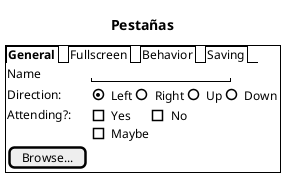 @startsalt Samples
skin rose
skinparam classFontName Calibri
skinparam shadowing false

title Pestañas

{+

    {/ <b>General | Fullscreen | Behavior | Saving }

    {
    Name         | "                 "
    Direction:   | { (X) Left | () Right | () Up | () Down }
    Attending?:  | {  [] Yes | [] No  
                      [] Maybe }
     [Browse...] 
    }
}

@endsalt